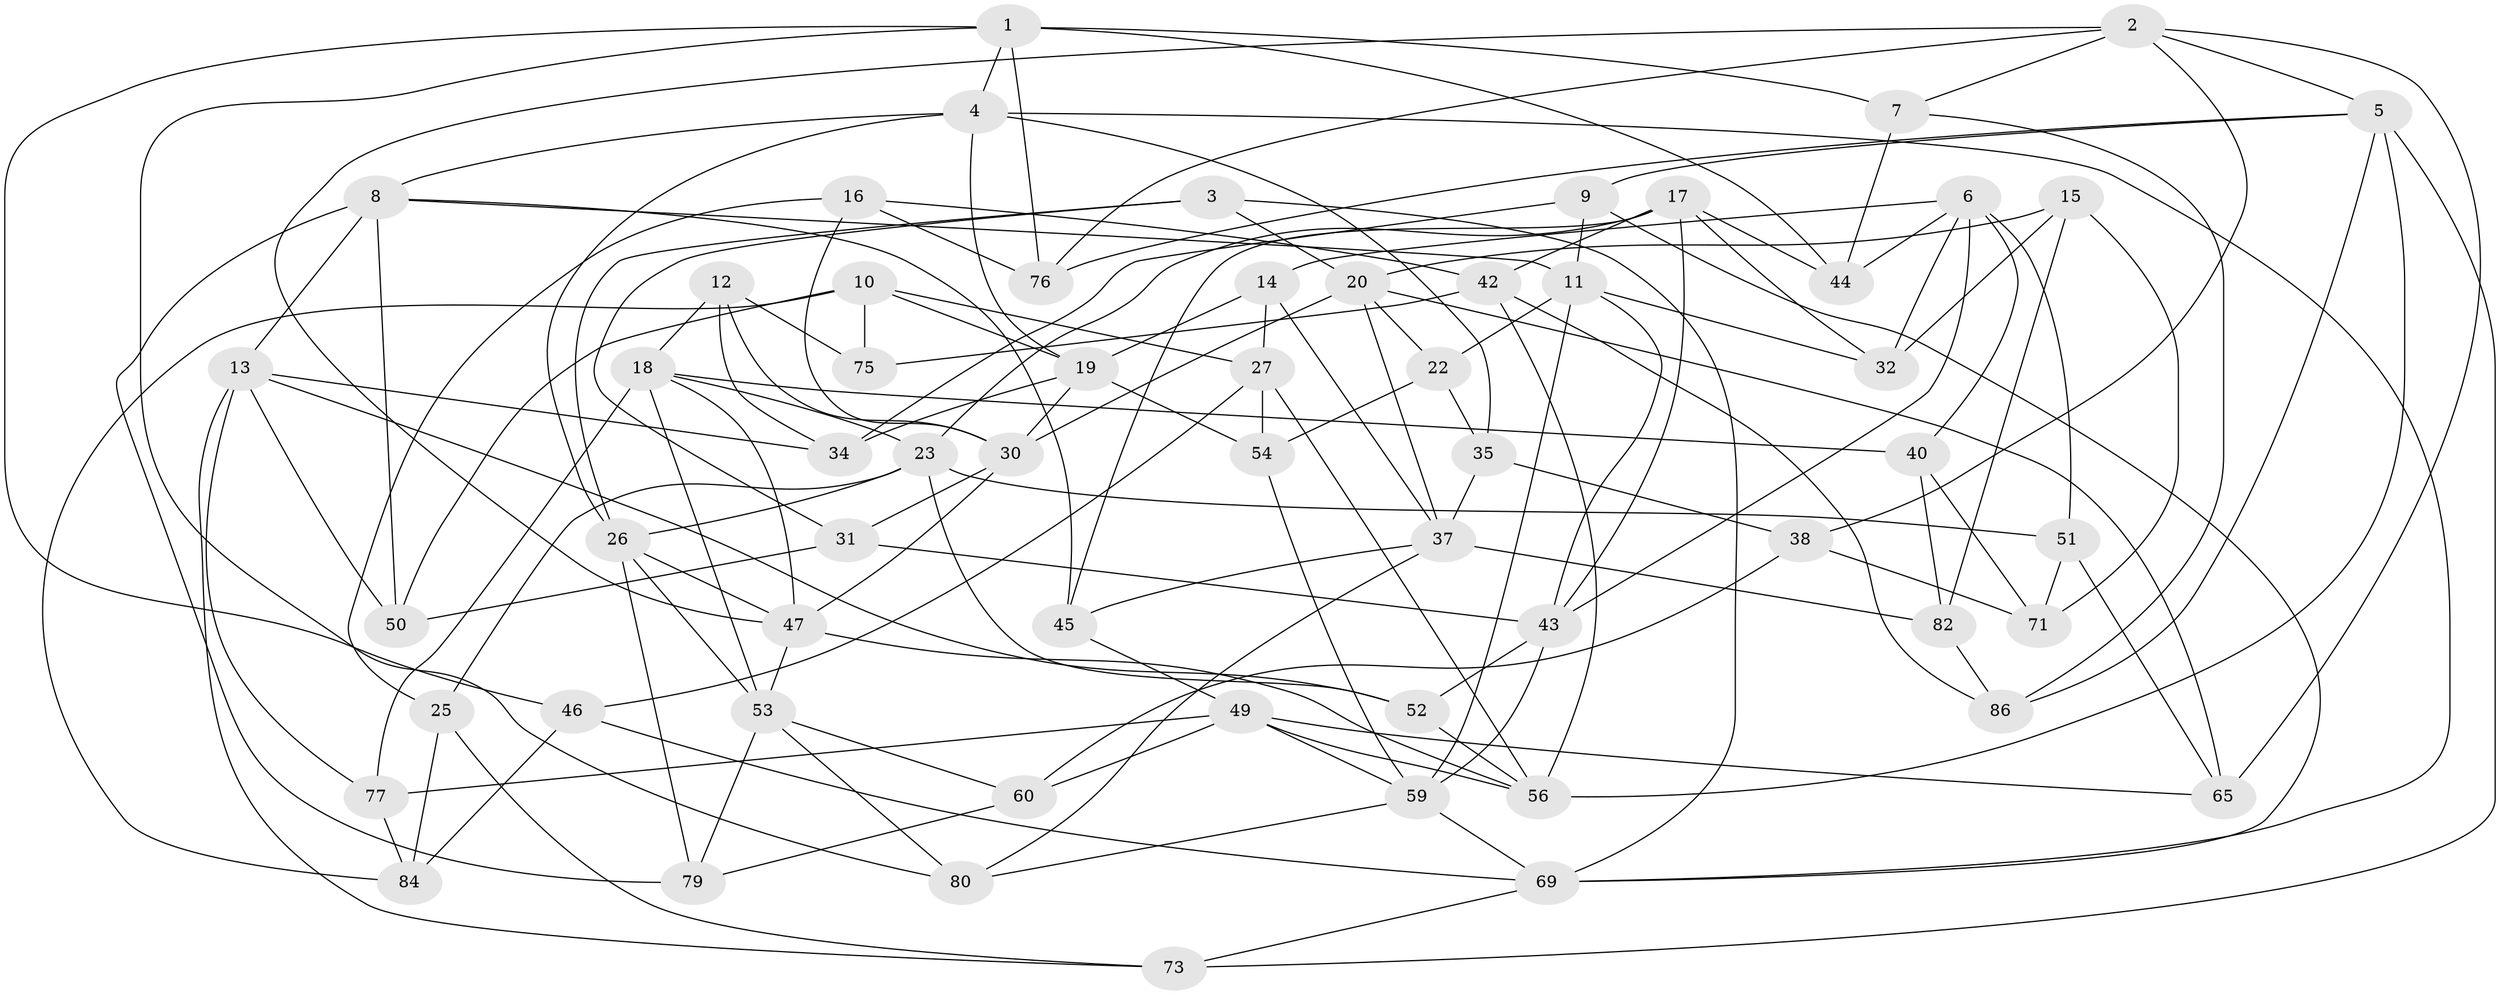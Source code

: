 // original degree distribution, {4: 1.0}
// Generated by graph-tools (version 1.1) at 2025/11/02/27/25 16:11:42]
// undirected, 60 vertices, 144 edges
graph export_dot {
graph [start="1"]
  node [color=gray90,style=filled];
  1 [super="+83"];
  2 [super="+39"];
  3;
  4 [super="+55"];
  5 [super="+29"];
  6 [super="+62"];
  7;
  8 [super="+74"];
  9;
  10 [super="+21"];
  11 [super="+66"];
  12;
  13 [super="+36"];
  14;
  15;
  16;
  17 [super="+63"];
  18 [super="+33"];
  19 [super="+24"];
  20 [super="+68"];
  22;
  23 [super="+78"];
  25;
  26 [super="+28"];
  27 [super="+48"];
  30 [super="+72"];
  31;
  32;
  34;
  35;
  37 [super="+41"];
  38;
  40;
  42 [super="+70"];
  43 [super="+85"];
  44;
  45;
  46;
  47 [super="+61"];
  49 [super="+57"];
  50;
  51;
  52;
  53 [super="+58"];
  54;
  56 [super="+64"];
  59 [super="+67"];
  60;
  65;
  69 [super="+81"];
  71;
  73;
  75;
  76;
  77;
  79;
  80;
  82;
  84;
  86;
  1 -- 7;
  1 -- 44;
  1 -- 4;
  1 -- 80;
  1 -- 76;
  1 -- 46;
  2 -- 38;
  2 -- 7;
  2 -- 47;
  2 -- 65;
  2 -- 76;
  2 -- 5;
  3 -- 20;
  3 -- 69;
  3 -- 31;
  3 -- 26;
  4 -- 26;
  4 -- 19;
  4 -- 8;
  4 -- 35;
  4 -- 69;
  5 -- 9;
  5 -- 56;
  5 -- 73;
  5 -- 76;
  5 -- 86;
  6 -- 44;
  6 -- 14;
  6 -- 40;
  6 -- 32;
  6 -- 51;
  6 -- 43;
  7 -- 44;
  7 -- 86;
  8 -- 79;
  8 -- 11;
  8 -- 45;
  8 -- 50;
  8 -- 13;
  9 -- 11;
  9 -- 34;
  9 -- 69;
  10 -- 19;
  10 -- 50;
  10 -- 27 [weight=2];
  10 -- 75;
  10 -- 84;
  11 -- 43;
  11 -- 32;
  11 -- 22;
  11 -- 59;
  12 -- 75;
  12 -- 34;
  12 -- 30;
  12 -- 18;
  13 -- 77;
  13 -- 52;
  13 -- 73;
  13 -- 34;
  13 -- 50;
  14 -- 19;
  14 -- 37;
  14 -- 27;
  15 -- 82;
  15 -- 20;
  15 -- 71;
  15 -- 32;
  16 -- 25;
  16 -- 76;
  16 -- 42;
  16 -- 30;
  17 -- 32;
  17 -- 45;
  17 -- 42;
  17 -- 43;
  17 -- 44;
  17 -- 23;
  18 -- 53;
  18 -- 40;
  18 -- 77;
  18 -- 23;
  18 -- 47;
  19 -- 30;
  19 -- 34;
  19 -- 54;
  20 -- 37;
  20 -- 65;
  20 -- 30;
  20 -- 22;
  22 -- 54;
  22 -- 35;
  23 -- 52;
  23 -- 25;
  23 -- 26;
  23 -- 51;
  25 -- 73;
  25 -- 84;
  26 -- 47;
  26 -- 79;
  26 -- 53;
  27 -- 46;
  27 -- 56;
  27 -- 54;
  30 -- 47;
  30 -- 31;
  31 -- 50;
  31 -- 43;
  35 -- 38;
  35 -- 37;
  37 -- 45;
  37 -- 80;
  37 -- 82;
  38 -- 71;
  38 -- 60;
  40 -- 82;
  40 -- 71;
  42 -- 75 [weight=2];
  42 -- 56;
  42 -- 86;
  43 -- 59;
  43 -- 52;
  45 -- 49;
  46 -- 69;
  46 -- 84;
  47 -- 53;
  47 -- 56;
  49 -- 59;
  49 -- 65;
  49 -- 56;
  49 -- 60;
  49 -- 77;
  51 -- 71;
  51 -- 65;
  52 -- 56;
  53 -- 80;
  53 -- 79;
  53 -- 60;
  54 -- 59;
  59 -- 80;
  59 -- 69;
  60 -- 79;
  69 -- 73;
  77 -- 84;
  82 -- 86;
}
